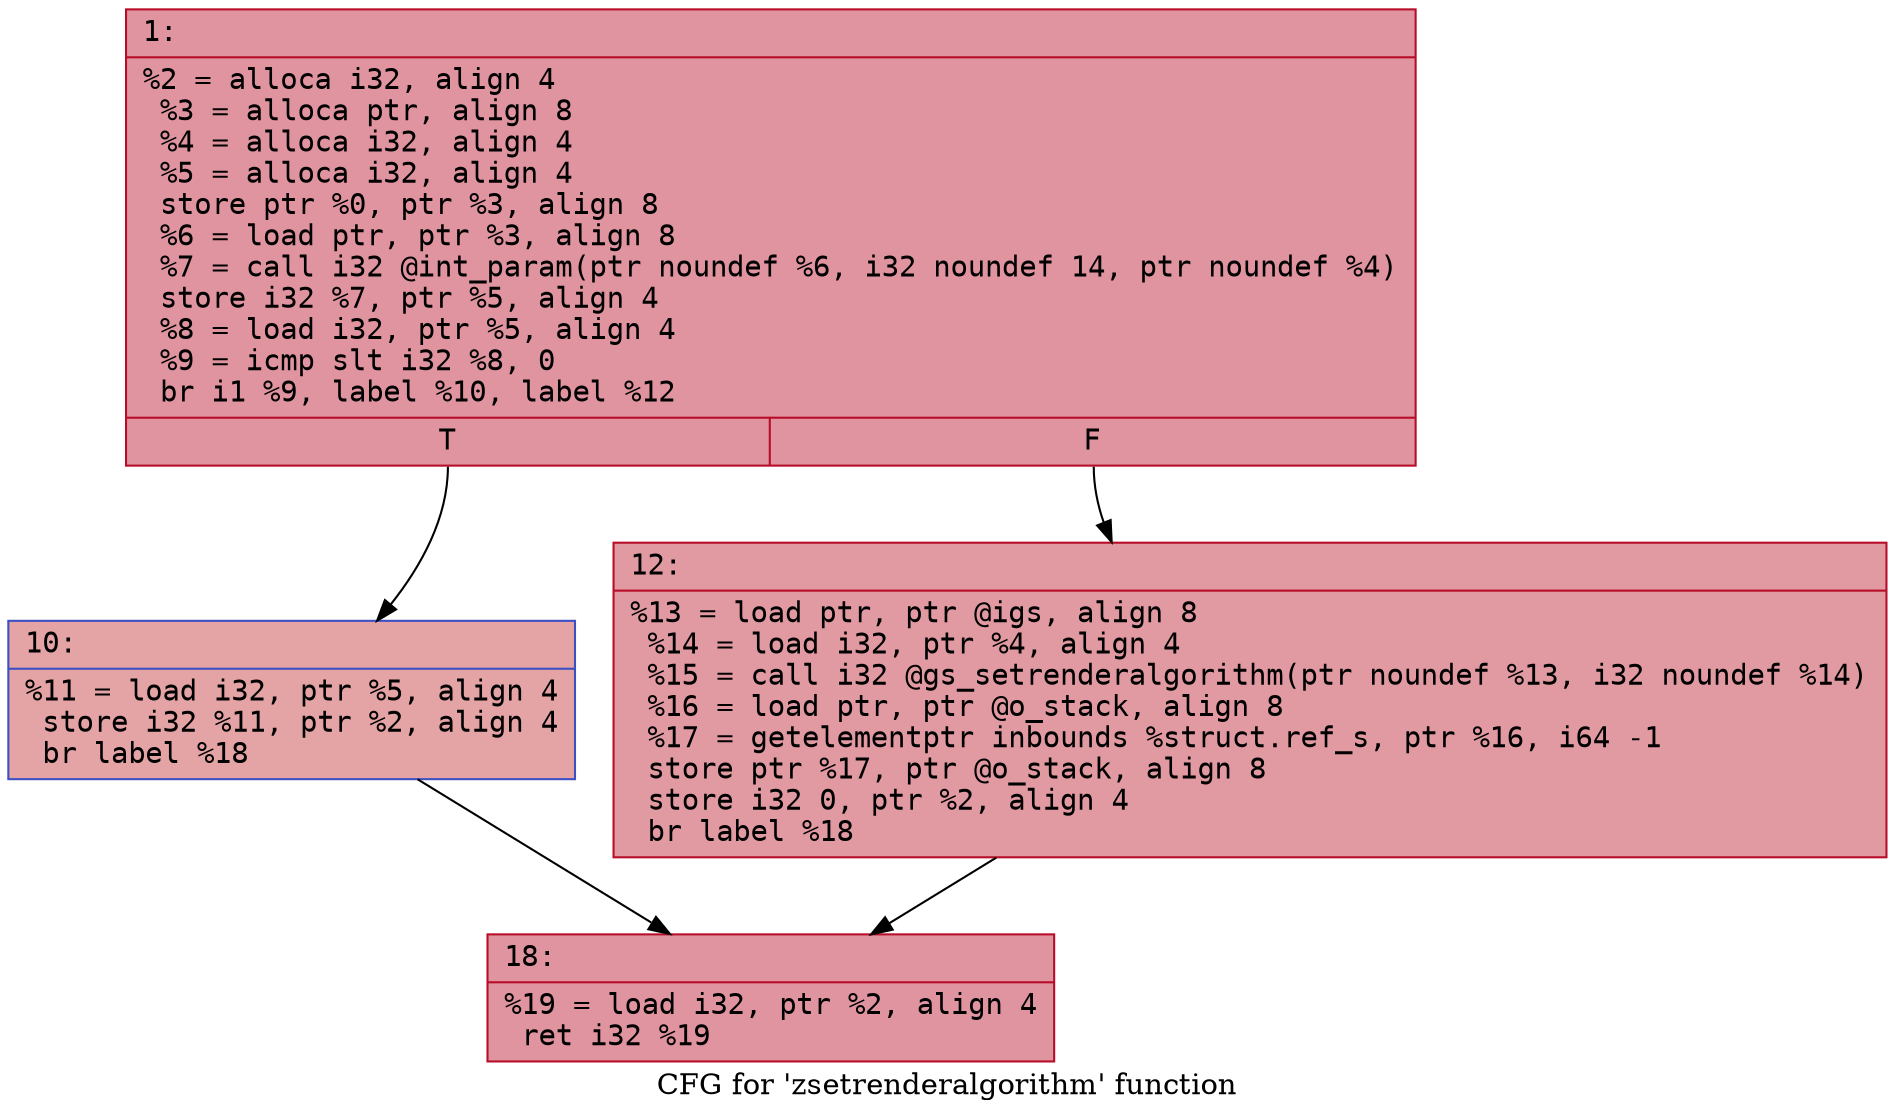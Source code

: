 digraph "CFG for 'zsetrenderalgorithm' function" {
	label="CFG for 'zsetrenderalgorithm' function";

	Node0x6000003b6a30 [shape=record,color="#b70d28ff", style=filled, fillcolor="#b70d2870" fontname="Courier",label="{1:\l|  %2 = alloca i32, align 4\l  %3 = alloca ptr, align 8\l  %4 = alloca i32, align 4\l  %5 = alloca i32, align 4\l  store ptr %0, ptr %3, align 8\l  %6 = load ptr, ptr %3, align 8\l  %7 = call i32 @int_param(ptr noundef %6, i32 noundef 14, ptr noundef %4)\l  store i32 %7, ptr %5, align 4\l  %8 = load i32, ptr %5, align 4\l  %9 = icmp slt i32 %8, 0\l  br i1 %9, label %10, label %12\l|{<s0>T|<s1>F}}"];
	Node0x6000003b6a30:s0 -> Node0x6000003b6a80[tooltip="1 -> 10\nProbability 37.50%" ];
	Node0x6000003b6a30:s1 -> Node0x6000003b6ad0[tooltip="1 -> 12\nProbability 62.50%" ];
	Node0x6000003b6a80 [shape=record,color="#3d50c3ff", style=filled, fillcolor="#c32e3170" fontname="Courier",label="{10:\l|  %11 = load i32, ptr %5, align 4\l  store i32 %11, ptr %2, align 4\l  br label %18\l}"];
	Node0x6000003b6a80 -> Node0x6000003b6b20[tooltip="10 -> 18\nProbability 100.00%" ];
	Node0x6000003b6ad0 [shape=record,color="#b70d28ff", style=filled, fillcolor="#bb1b2c70" fontname="Courier",label="{12:\l|  %13 = load ptr, ptr @igs, align 8\l  %14 = load i32, ptr %4, align 4\l  %15 = call i32 @gs_setrenderalgorithm(ptr noundef %13, i32 noundef %14)\l  %16 = load ptr, ptr @o_stack, align 8\l  %17 = getelementptr inbounds %struct.ref_s, ptr %16, i64 -1\l  store ptr %17, ptr @o_stack, align 8\l  store i32 0, ptr %2, align 4\l  br label %18\l}"];
	Node0x6000003b6ad0 -> Node0x6000003b6b20[tooltip="12 -> 18\nProbability 100.00%" ];
	Node0x6000003b6b20 [shape=record,color="#b70d28ff", style=filled, fillcolor="#b70d2870" fontname="Courier",label="{18:\l|  %19 = load i32, ptr %2, align 4\l  ret i32 %19\l}"];
}
